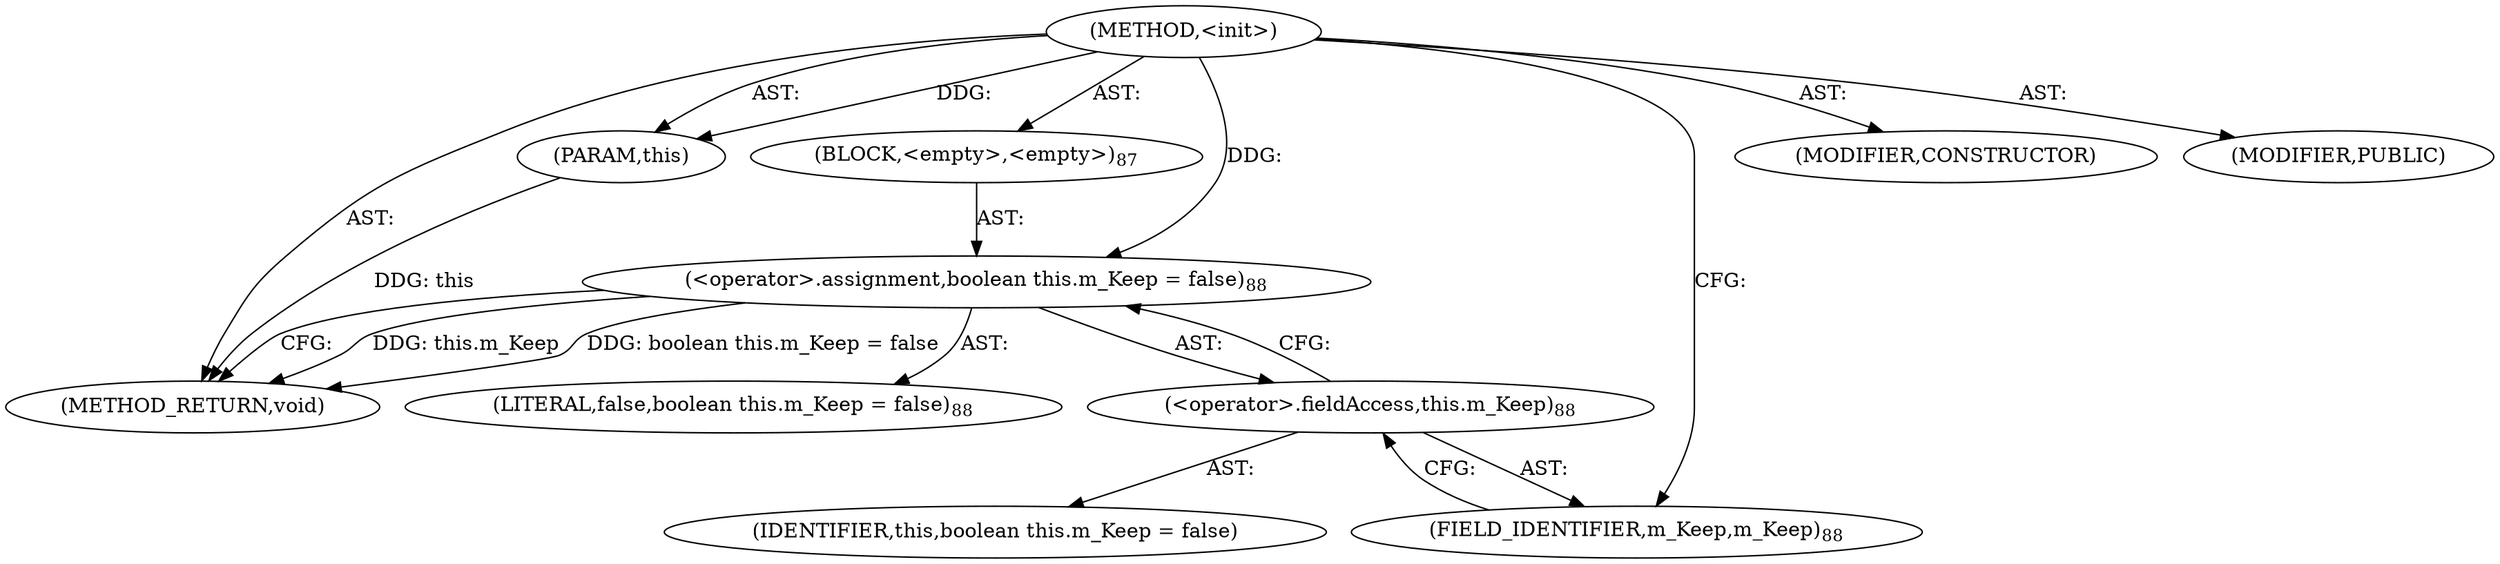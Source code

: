 digraph "&lt;init&gt;" {  
"111669149700" [label = <(METHOD,&lt;init&gt;)> ]
"115964116998" [label = <(PARAM,this)> ]
"25769803785" [label = <(BLOCK,&lt;empty&gt;,&lt;empty&gt;)<SUB>87</SUB>> ]
"30064771112" [label = <(&lt;operator&gt;.assignment,boolean this.m_Keep = false)<SUB>88</SUB>> ]
"30064771113" [label = <(&lt;operator&gt;.fieldAccess,this.m_Keep)<SUB>88</SUB>> ]
"68719476770" [label = <(IDENTIFIER,this,boolean this.m_Keep = false)> ]
"55834574852" [label = <(FIELD_IDENTIFIER,m_Keep,m_Keep)<SUB>88</SUB>> ]
"90194313219" [label = <(LITERAL,false,boolean this.m_Keep = false)<SUB>88</SUB>> ]
"133143986189" [label = <(MODIFIER,CONSTRUCTOR)> ]
"133143986190" [label = <(MODIFIER,PUBLIC)> ]
"128849018884" [label = <(METHOD_RETURN,void)> ]
  "111669149700" -> "115964116998"  [ label = "AST: "] 
  "111669149700" -> "25769803785"  [ label = "AST: "] 
  "111669149700" -> "133143986189"  [ label = "AST: "] 
  "111669149700" -> "133143986190"  [ label = "AST: "] 
  "111669149700" -> "128849018884"  [ label = "AST: "] 
  "25769803785" -> "30064771112"  [ label = "AST: "] 
  "30064771112" -> "30064771113"  [ label = "AST: "] 
  "30064771112" -> "90194313219"  [ label = "AST: "] 
  "30064771113" -> "68719476770"  [ label = "AST: "] 
  "30064771113" -> "55834574852"  [ label = "AST: "] 
  "30064771112" -> "128849018884"  [ label = "CFG: "] 
  "30064771113" -> "30064771112"  [ label = "CFG: "] 
  "55834574852" -> "30064771113"  [ label = "CFG: "] 
  "111669149700" -> "55834574852"  [ label = "CFG: "] 
  "115964116998" -> "128849018884"  [ label = "DDG: this"] 
  "30064771112" -> "128849018884"  [ label = "DDG: this.m_Keep"] 
  "30064771112" -> "128849018884"  [ label = "DDG: boolean this.m_Keep = false"] 
  "111669149700" -> "115964116998"  [ label = "DDG: "] 
  "111669149700" -> "30064771112"  [ label = "DDG: "] 
}
